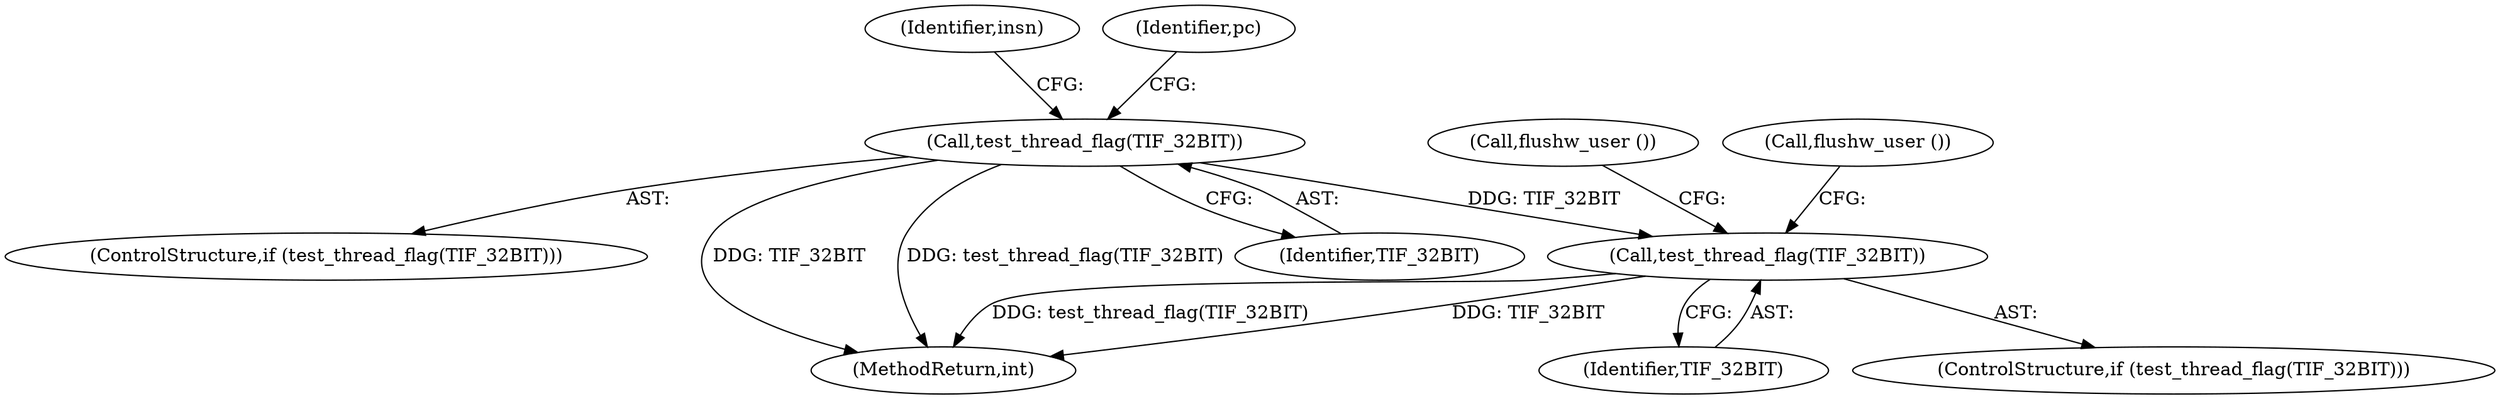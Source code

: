 digraph "0_linux_a8b0ca17b80e92faab46ee7179ba9e99ccb61233_42@API" {
"1000865" [label="(Call,test_thread_flag(TIF_32BIT))"];
"1000213" [label="(Call,test_thread_flag(TIF_32BIT))"];
"1000864" [label="(ControlStructure,if (test_thread_flag(TIF_32BIT)))"];
"1000213" [label="(Call,test_thread_flag(TIF_32BIT))"];
"1000869" [label="(Call,flushw_user ())"];
"1000214" [label="(Identifier,TIF_32BIT)"];
"1000212" [label="(ControlStructure,if (test_thread_flag(TIF_32BIT)))"];
"1000223" [label="(Identifier,insn)"];
"1001894" [label="(MethodReturn,int)"];
"1000865" [label="(Call,test_thread_flag(TIF_32BIT))"];
"1000896" [label="(Call,flushw_user ())"];
"1000866" [label="(Identifier,TIF_32BIT)"];
"1000216" [label="(Identifier,pc)"];
"1000865" -> "1000864"  [label="AST: "];
"1000865" -> "1000866"  [label="CFG: "];
"1000866" -> "1000865"  [label="AST: "];
"1000869" -> "1000865"  [label="CFG: "];
"1000896" -> "1000865"  [label="CFG: "];
"1000865" -> "1001894"  [label="DDG: TIF_32BIT"];
"1000865" -> "1001894"  [label="DDG: test_thread_flag(TIF_32BIT)"];
"1000213" -> "1000865"  [label="DDG: TIF_32BIT"];
"1000213" -> "1000212"  [label="AST: "];
"1000213" -> "1000214"  [label="CFG: "];
"1000214" -> "1000213"  [label="AST: "];
"1000216" -> "1000213"  [label="CFG: "];
"1000223" -> "1000213"  [label="CFG: "];
"1000213" -> "1001894"  [label="DDG: TIF_32BIT"];
"1000213" -> "1001894"  [label="DDG: test_thread_flag(TIF_32BIT)"];
}

